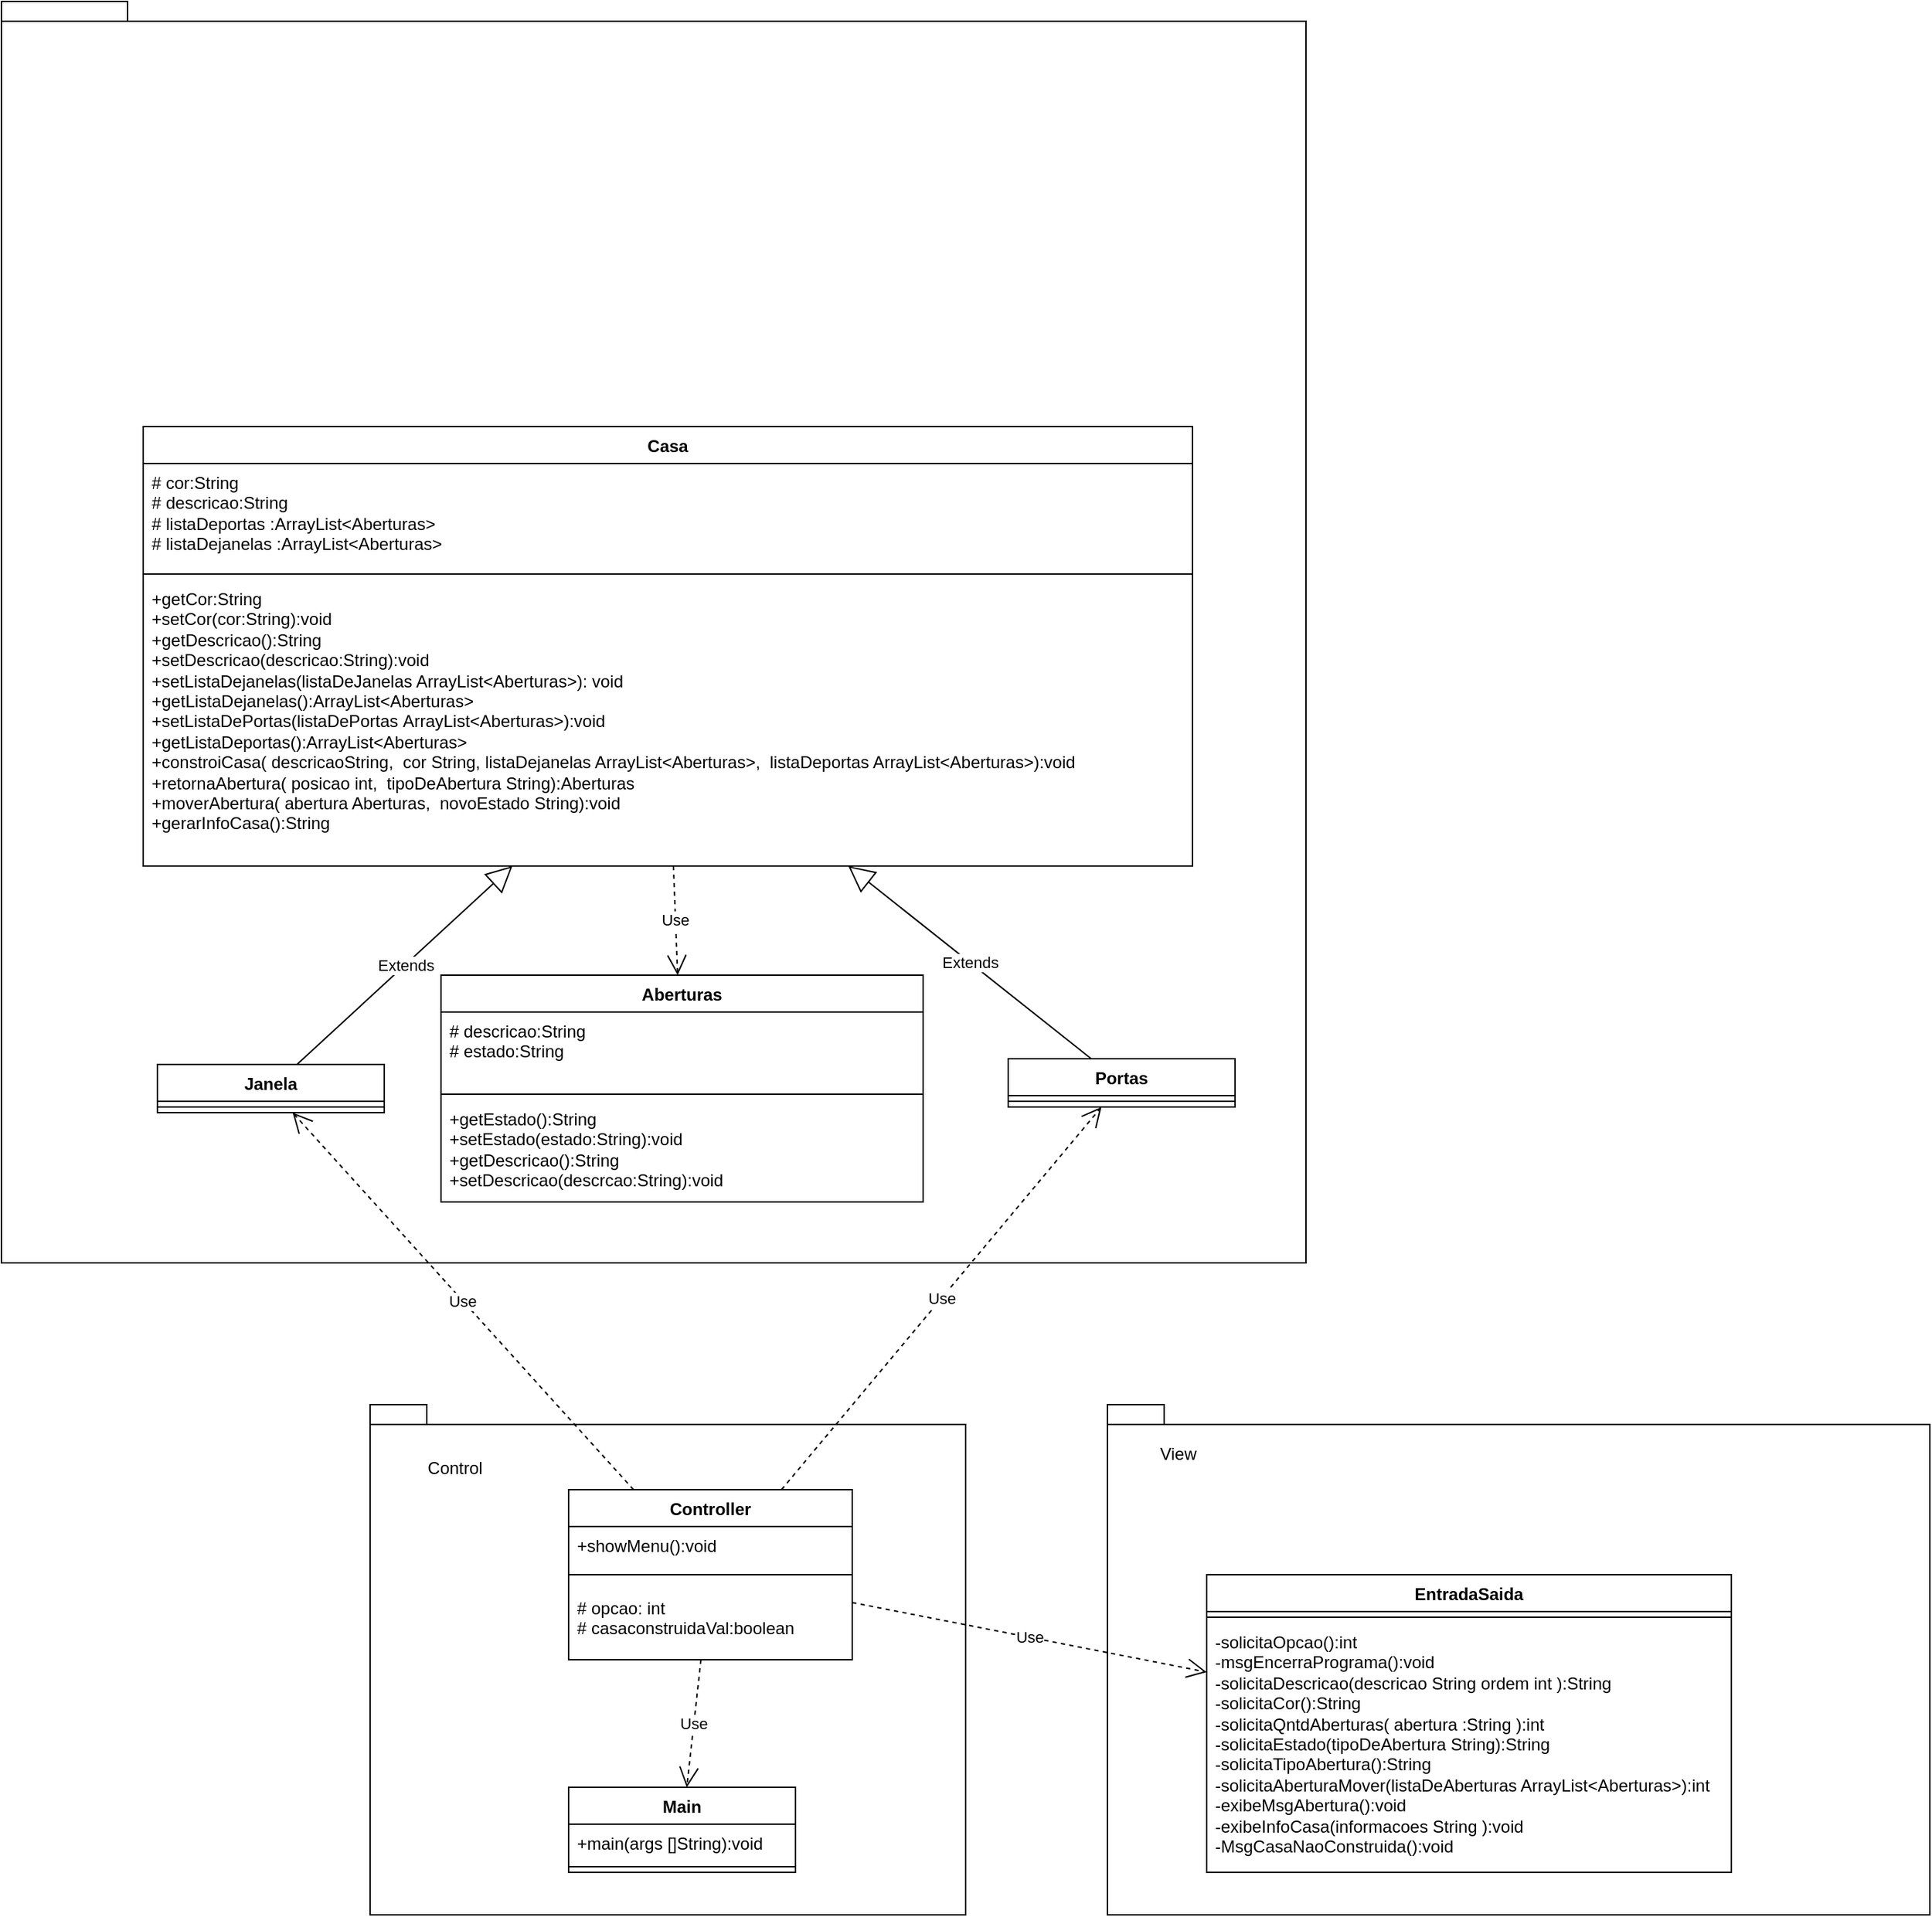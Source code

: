 <mxfile version="22.1.3" type="device">
  <diagram name="Página-1" id="wWPSfYTbocBz9nETbJmT">
    <mxGraphModel dx="1862" dy="1731" grid="1" gridSize="10" guides="1" tooltips="1" connect="1" arrows="1" fold="1" page="1" pageScale="1" pageWidth="827" pageHeight="1169" math="0" shadow="0">
      <root>
        <mxCell id="0" />
        <mxCell id="1" parent="0" />
        <mxCell id="Nt3zckr4jO8_LeXbfciN-1" value="" style="shape=folder;fontStyle=1;spacingTop=10;tabWidth=40;tabHeight=14;tabPosition=left;html=1;whiteSpace=wrap;" parent="1" vertex="1">
          <mxGeometry x="-200" y="-900" width="920" height="890" as="geometry" />
        </mxCell>
        <mxCell id="Nt3zckr4jO8_LeXbfciN-2" value="" style="shape=folder;fontStyle=1;spacingTop=10;tabWidth=40;tabHeight=14;tabPosition=left;html=1;whiteSpace=wrap;" parent="1" vertex="1">
          <mxGeometry x="60" y="90" width="420" height="360" as="geometry" />
        </mxCell>
        <mxCell id="Nt3zckr4jO8_LeXbfciN-3" value="" style="shape=folder;fontStyle=1;spacingTop=10;tabWidth=40;tabHeight=14;tabPosition=left;html=1;whiteSpace=wrap;" parent="1" vertex="1">
          <mxGeometry x="580" y="90" width="580" height="360" as="geometry" />
        </mxCell>
        <mxCell id="Nt3zckr4jO8_LeXbfciN-8" value="Controller" style="swimlane;fontStyle=1;align=center;verticalAlign=top;childLayout=stackLayout;horizontal=1;startSize=26;horizontalStack=0;resizeParent=1;resizeParentMax=0;resizeLast=0;collapsible=1;marginBottom=0;whiteSpace=wrap;html=1;" parent="1" vertex="1">
          <mxGeometry x="200" y="150" width="200" height="120" as="geometry" />
        </mxCell>
        <mxCell id="Nt3zckr4jO8_LeXbfciN-9" value="+showMenu():void" style="text;strokeColor=none;fillColor=none;align=left;verticalAlign=top;spacingLeft=4;spacingRight=4;overflow=hidden;rotatable=0;points=[[0,0.5],[1,0.5]];portConstraint=eastwest;whiteSpace=wrap;html=1;" parent="Nt3zckr4jO8_LeXbfciN-8" vertex="1">
          <mxGeometry y="26" width="200" height="24" as="geometry" />
        </mxCell>
        <mxCell id="Nt3zckr4jO8_LeXbfciN-10" value="" style="line;strokeWidth=1;fillColor=none;align=left;verticalAlign=middle;spacingTop=-1;spacingLeft=3;spacingRight=3;rotatable=0;labelPosition=right;points=[];portConstraint=eastwest;strokeColor=inherit;" parent="Nt3zckr4jO8_LeXbfciN-8" vertex="1">
          <mxGeometry y="50" width="200" height="20" as="geometry" />
        </mxCell>
        <mxCell id="4OB9wFvXBzNPnyhA1b5F-3" value="# opcao: int&lt;br&gt;#&amp;nbsp;casaconstruidaVal:boolean" style="text;strokeColor=none;fillColor=none;align=left;verticalAlign=top;spacingLeft=4;spacingRight=4;overflow=hidden;rotatable=0;points=[[0,0.5],[1,0.5]];portConstraint=eastwest;whiteSpace=wrap;html=1;" vertex="1" parent="Nt3zckr4jO8_LeXbfciN-8">
          <mxGeometry y="70" width="200" height="50" as="geometry" />
        </mxCell>
        <mxCell id="Nt3zckr4jO8_LeXbfciN-16" value="Main" style="swimlane;fontStyle=1;align=center;verticalAlign=top;childLayout=stackLayout;horizontal=1;startSize=26;horizontalStack=0;resizeParent=1;resizeParentMax=0;resizeLast=0;collapsible=1;marginBottom=0;whiteSpace=wrap;html=1;" parent="1" vertex="1">
          <mxGeometry x="200" y="360" width="160" height="60" as="geometry" />
        </mxCell>
        <mxCell id="Nt3zckr4jO8_LeXbfciN-17" value="+main(args []String):void" style="text;strokeColor=none;fillColor=none;align=left;verticalAlign=top;spacingLeft=4;spacingRight=4;overflow=hidden;rotatable=0;points=[[0,0.5],[1,0.5]];portConstraint=eastwest;whiteSpace=wrap;html=1;" parent="Nt3zckr4jO8_LeXbfciN-16" vertex="1">
          <mxGeometry y="26" width="160" height="26" as="geometry" />
        </mxCell>
        <mxCell id="Nt3zckr4jO8_LeXbfciN-18" value="" style="line;strokeWidth=1;fillColor=none;align=left;verticalAlign=middle;spacingTop=-1;spacingLeft=3;spacingRight=3;rotatable=0;labelPosition=right;points=[];portConstraint=eastwest;strokeColor=inherit;" parent="Nt3zckr4jO8_LeXbfciN-16" vertex="1">
          <mxGeometry y="52" width="160" height="8" as="geometry" />
        </mxCell>
        <mxCell id="Nt3zckr4jO8_LeXbfciN-20" value="Use" style="endArrow=open;endSize=12;dashed=1;html=1;rounded=0;" parent="1" source="Nt3zckr4jO8_LeXbfciN-8" target="Nt3zckr4jO8_LeXbfciN-16" edge="1">
          <mxGeometry width="160" relative="1" as="geometry">
            <mxPoint x="250" y="240" as="sourcePoint" />
            <mxPoint x="410" y="240" as="targetPoint" />
          </mxGeometry>
        </mxCell>
        <mxCell id="Nt3zckr4jO8_LeXbfciN-21" value="EntradaSaida" style="swimlane;fontStyle=1;align=center;verticalAlign=top;childLayout=stackLayout;horizontal=1;startSize=26;horizontalStack=0;resizeParent=1;resizeParentMax=0;resizeLast=0;collapsible=1;marginBottom=0;whiteSpace=wrap;html=1;" parent="1" vertex="1">
          <mxGeometry x="650" y="210" width="370" height="210" as="geometry" />
        </mxCell>
        <mxCell id="Nt3zckr4jO8_LeXbfciN-23" value="" style="line;strokeWidth=1;fillColor=none;align=left;verticalAlign=middle;spacingTop=-1;spacingLeft=3;spacingRight=3;rotatable=0;labelPosition=right;points=[];portConstraint=eastwest;strokeColor=inherit;" parent="Nt3zckr4jO8_LeXbfciN-21" vertex="1">
          <mxGeometry y="26" width="370" height="8" as="geometry" />
        </mxCell>
        <mxCell id="Nt3zckr4jO8_LeXbfciN-24" value="-solicitaOpcao():int&lt;br&gt;-msgEncerraPrograma():void&lt;br&gt;-solicitaDescricao(descricao String ordem&amp;nbsp;int ):String&lt;br&gt;-solicitaCor():String&lt;br&gt;-solicitaQntdAberturas( abertura :String ):int&lt;br&gt;-solicitaEstado(tipoDeAbertura String):String&amp;nbsp;&lt;br&gt;-solicitaTipoAbertura():String&lt;br&gt;-solicitaAberturaMover(listaDeAberturas ArrayList&amp;lt;Aberturas&amp;gt;):int&lt;br&gt;-exibeMsgAbertura():void&lt;br&gt;-exibeInfoCasa(informacoes String&amp;nbsp;):void&lt;br&gt;-MsgCasaNaoConstruida():void&lt;br&gt;&lt;br&gt;&lt;span style=&quot;font-family: Consolas; font-size: 10pt; color: rgb(248, 248, 242);&quot;&gt;-()-&lt;br&gt;&lt;/span&gt;" style="text;strokeColor=none;fillColor=none;align=left;verticalAlign=top;spacingLeft=4;spacingRight=4;overflow=hidden;rotatable=0;points=[[0,0.5],[1,0.5]];portConstraint=eastwest;whiteSpace=wrap;html=1;" parent="Nt3zckr4jO8_LeXbfciN-21" vertex="1">
          <mxGeometry y="34" width="370" height="176" as="geometry" />
        </mxCell>
        <mxCell id="Nt3zckr4jO8_LeXbfciN-25" value="Use" style="endArrow=open;endSize=12;dashed=1;html=1;rounded=0;" parent="1" source="Nt3zckr4jO8_LeXbfciN-8" target="Nt3zckr4jO8_LeXbfciN-21" edge="1">
          <mxGeometry width="160" relative="1" as="geometry">
            <mxPoint x="540" y="140" as="sourcePoint" />
            <mxPoint x="700" y="140" as="targetPoint" />
          </mxGeometry>
        </mxCell>
        <mxCell id="Nt3zckr4jO8_LeXbfciN-26" value="Janela" style="swimlane;fontStyle=1;align=center;verticalAlign=top;childLayout=stackLayout;horizontal=1;startSize=26;horizontalStack=0;resizeParent=1;resizeParentMax=0;resizeLast=0;collapsible=1;marginBottom=0;whiteSpace=wrap;html=1;" parent="1" vertex="1">
          <mxGeometry x="-90" y="-150" width="160" height="34" as="geometry" />
        </mxCell>
        <mxCell id="Nt3zckr4jO8_LeXbfciN-28" value="" style="line;strokeWidth=1;fillColor=none;align=left;verticalAlign=middle;spacingTop=-1;spacingLeft=3;spacingRight=3;rotatable=0;labelPosition=right;points=[];portConstraint=eastwest;strokeColor=inherit;" parent="Nt3zckr4jO8_LeXbfciN-26" vertex="1">
          <mxGeometry y="26" width="160" height="8" as="geometry" />
        </mxCell>
        <mxCell id="Nt3zckr4jO8_LeXbfciN-34" value="Portas" style="swimlane;fontStyle=1;align=center;verticalAlign=top;childLayout=stackLayout;horizontal=1;startSize=26;horizontalStack=0;resizeParent=1;resizeParentMax=0;resizeLast=0;collapsible=1;marginBottom=0;whiteSpace=wrap;html=1;" parent="1" vertex="1">
          <mxGeometry x="510" y="-154" width="160" height="34" as="geometry" />
        </mxCell>
        <mxCell id="Nt3zckr4jO8_LeXbfciN-36" value="" style="line;strokeWidth=1;fillColor=none;align=left;verticalAlign=middle;spacingTop=-1;spacingLeft=3;spacingRight=3;rotatable=0;labelPosition=right;points=[];portConstraint=eastwest;strokeColor=inherit;" parent="Nt3zckr4jO8_LeXbfciN-34" vertex="1">
          <mxGeometry y="26" width="160" height="8" as="geometry" />
        </mxCell>
        <mxCell id="Nt3zckr4jO8_LeXbfciN-38" value="Casa" style="swimlane;fontStyle=1;align=center;verticalAlign=top;childLayout=stackLayout;horizontal=1;startSize=26;horizontalStack=0;resizeParent=1;resizeParentMax=0;resizeLast=0;collapsible=1;marginBottom=0;whiteSpace=wrap;html=1;" parent="1" vertex="1">
          <mxGeometry x="-100" y="-600" width="740" height="310" as="geometry" />
        </mxCell>
        <mxCell id="Nt3zckr4jO8_LeXbfciN-39" value="# cor:String&lt;br&gt;# descricao:String&lt;br&gt;# listaDeportas :ArrayList&amp;lt;Aberturas&amp;gt;&lt;br&gt;#&amp;nbsp;listaDejanelas :ArrayList&amp;lt;Aberturas&amp;gt;&amp;nbsp;" style="text;strokeColor=none;fillColor=none;align=left;verticalAlign=top;spacingLeft=4;spacingRight=4;overflow=hidden;rotatable=0;points=[[0,0.5],[1,0.5]];portConstraint=eastwest;whiteSpace=wrap;html=1;" parent="Nt3zckr4jO8_LeXbfciN-38" vertex="1">
          <mxGeometry y="26" width="740" height="74" as="geometry" />
        </mxCell>
        <mxCell id="Nt3zckr4jO8_LeXbfciN-40" value="" style="line;strokeWidth=1;fillColor=none;align=left;verticalAlign=middle;spacingTop=-1;spacingLeft=3;spacingRight=3;rotatable=0;labelPosition=right;points=[];portConstraint=eastwest;strokeColor=inherit;" parent="Nt3zckr4jO8_LeXbfciN-38" vertex="1">
          <mxGeometry y="100" width="740" height="8" as="geometry" />
        </mxCell>
        <mxCell id="Nt3zckr4jO8_LeXbfciN-41" value="+getCor:String&lt;br&gt;+setCor(cor:String):void&amp;nbsp;&amp;nbsp;&lt;br&gt;+getDescricao():String&lt;br&gt;+setDescricao(descricao:String):void&lt;br&gt;+setListaDejanelas(listaDeJanelas ArrayList&amp;lt;Aberturas&amp;gt;): void&lt;br&gt;+getListaDejanelas():ArrayList&amp;lt;Aberturas&amp;gt;&lt;br&gt;+setListaDePortas(listaDePortas&amp;nbsp;ArrayList&amp;lt;Aberturas&amp;gt;):void&lt;br&gt;+getListaDeportas():ArrayList&amp;lt;Aberturas&amp;gt;&lt;br&gt;+constroiCasa( descricaoString,&amp;nbsp; cor String, listaDejanelas ArrayList&amp;lt;Aberturas&amp;gt;,&amp;nbsp; listaDeportas ArrayList&amp;lt;Aberturas&amp;gt;):void&lt;br&gt;+retornaAbertura( posicao int,&amp;nbsp; tipoDeAbertura String):Aberturas&lt;br&gt;+moverAbertura( abertura Aberturas,&amp;nbsp; novoEstado String):void&lt;br&gt;+gerarInfoCasa():String" style="text;strokeColor=none;fillColor=none;align=left;verticalAlign=top;spacingLeft=4;spacingRight=4;overflow=hidden;rotatable=0;points=[[0,0.5],[1,0.5]];portConstraint=eastwest;whiteSpace=wrap;html=1;" parent="Nt3zckr4jO8_LeXbfciN-38" vertex="1">
          <mxGeometry y="108" width="740" height="202" as="geometry" />
        </mxCell>
        <mxCell id="4OB9wFvXBzNPnyhA1b5F-4" value="Control" style="text;html=1;strokeColor=none;fillColor=none;align=center;verticalAlign=middle;whiteSpace=wrap;rounded=0;" vertex="1" parent="1">
          <mxGeometry x="90" y="120" width="60" height="30" as="geometry" />
        </mxCell>
        <mxCell id="4OB9wFvXBzNPnyhA1b5F-5" value="View" style="text;html=1;strokeColor=none;fillColor=none;align=center;verticalAlign=middle;whiteSpace=wrap;rounded=0;" vertex="1" parent="1">
          <mxGeometry x="600" y="110" width="60" height="30" as="geometry" />
        </mxCell>
        <mxCell id="4OB9wFvXBzNPnyhA1b5F-6" value="Use" style="endArrow=open;endSize=12;dashed=1;html=1;rounded=0;" edge="1" parent="1" source="Nt3zckr4jO8_LeXbfciN-8" target="Nt3zckr4jO8_LeXbfciN-26">
          <mxGeometry width="160" relative="1" as="geometry">
            <mxPoint x="230" y="80" as="sourcePoint" />
            <mxPoint x="390" y="80" as="targetPoint" />
          </mxGeometry>
        </mxCell>
        <mxCell id="4OB9wFvXBzNPnyhA1b5F-11" value="Use" style="endArrow=open;endSize=12;dashed=1;html=1;rounded=0;" edge="1" parent="1" source="Nt3zckr4jO8_LeXbfciN-8" target="Nt3zckr4jO8_LeXbfciN-34">
          <mxGeometry width="160" relative="1" as="geometry">
            <mxPoint x="200" as="sourcePoint" />
            <mxPoint x="360" as="targetPoint" />
          </mxGeometry>
        </mxCell>
        <mxCell id="4OB9wFvXBzNPnyhA1b5F-12" value="Aberturas" style="swimlane;fontStyle=1;align=center;verticalAlign=top;childLayout=stackLayout;horizontal=1;startSize=26;horizontalStack=0;resizeParent=1;resizeParentMax=0;resizeLast=0;collapsible=1;marginBottom=0;whiteSpace=wrap;html=1;" vertex="1" parent="1">
          <mxGeometry x="110" y="-213" width="340" height="160" as="geometry" />
        </mxCell>
        <mxCell id="4OB9wFvXBzNPnyhA1b5F-13" value="# descricao:String&amp;nbsp;&lt;br&gt;# estado:String&amp;nbsp;" style="text;strokeColor=none;fillColor=none;align=left;verticalAlign=top;spacingLeft=4;spacingRight=4;overflow=hidden;rotatable=0;points=[[0,0.5],[1,0.5]];portConstraint=eastwest;whiteSpace=wrap;html=1;" vertex="1" parent="4OB9wFvXBzNPnyhA1b5F-12">
          <mxGeometry y="26" width="340" height="54" as="geometry" />
        </mxCell>
        <mxCell id="4OB9wFvXBzNPnyhA1b5F-14" value="" style="line;strokeWidth=1;fillColor=none;align=left;verticalAlign=middle;spacingTop=-1;spacingLeft=3;spacingRight=3;rotatable=0;labelPosition=right;points=[];portConstraint=eastwest;strokeColor=inherit;" vertex="1" parent="4OB9wFvXBzNPnyhA1b5F-12">
          <mxGeometry y="80" width="340" height="8" as="geometry" />
        </mxCell>
        <mxCell id="4OB9wFvXBzNPnyhA1b5F-15" value="+getEstado():String&lt;br&gt;+setEstado(estado:String):void&lt;br&gt;+getDescricao():String&lt;br&gt;+setDescricao(descrcao:String):void" style="text;strokeColor=none;fillColor=none;align=left;verticalAlign=top;spacingLeft=4;spacingRight=4;overflow=hidden;rotatable=0;points=[[0,0.5],[1,0.5]];portConstraint=eastwest;whiteSpace=wrap;html=1;" vertex="1" parent="4OB9wFvXBzNPnyhA1b5F-12">
          <mxGeometry y="88" width="340" height="72" as="geometry" />
        </mxCell>
        <mxCell id="4OB9wFvXBzNPnyhA1b5F-16" value="Extends" style="endArrow=block;endSize=16;endFill=0;html=1;rounded=0;" edge="1" parent="1" source="Nt3zckr4jO8_LeXbfciN-26" target="Nt3zckr4jO8_LeXbfciN-41">
          <mxGeometry width="160" relative="1" as="geometry">
            <mxPoint x="30" y="-220" as="sourcePoint" />
            <mxPoint x="190" y="-220" as="targetPoint" />
          </mxGeometry>
        </mxCell>
        <mxCell id="4OB9wFvXBzNPnyhA1b5F-17" value="Extends" style="endArrow=block;endSize=16;endFill=0;html=1;rounded=0;" edge="1" parent="1" source="Nt3zckr4jO8_LeXbfciN-34" target="Nt3zckr4jO8_LeXbfciN-41">
          <mxGeometry width="160" relative="1" as="geometry">
            <mxPoint x="490" y="-250" as="sourcePoint" />
            <mxPoint x="650" y="-250" as="targetPoint" />
          </mxGeometry>
        </mxCell>
        <mxCell id="4OB9wFvXBzNPnyhA1b5F-18" value="Use" style="endArrow=open;endSize=12;dashed=1;html=1;rounded=0;" edge="1" parent="1" source="Nt3zckr4jO8_LeXbfciN-41" target="4OB9wFvXBzNPnyhA1b5F-12">
          <mxGeometry width="160" relative="1" as="geometry">
            <mxPoint x="290" y="-260" as="sourcePoint" />
            <mxPoint x="450" y="-260" as="targetPoint" />
          </mxGeometry>
        </mxCell>
      </root>
    </mxGraphModel>
  </diagram>
</mxfile>
